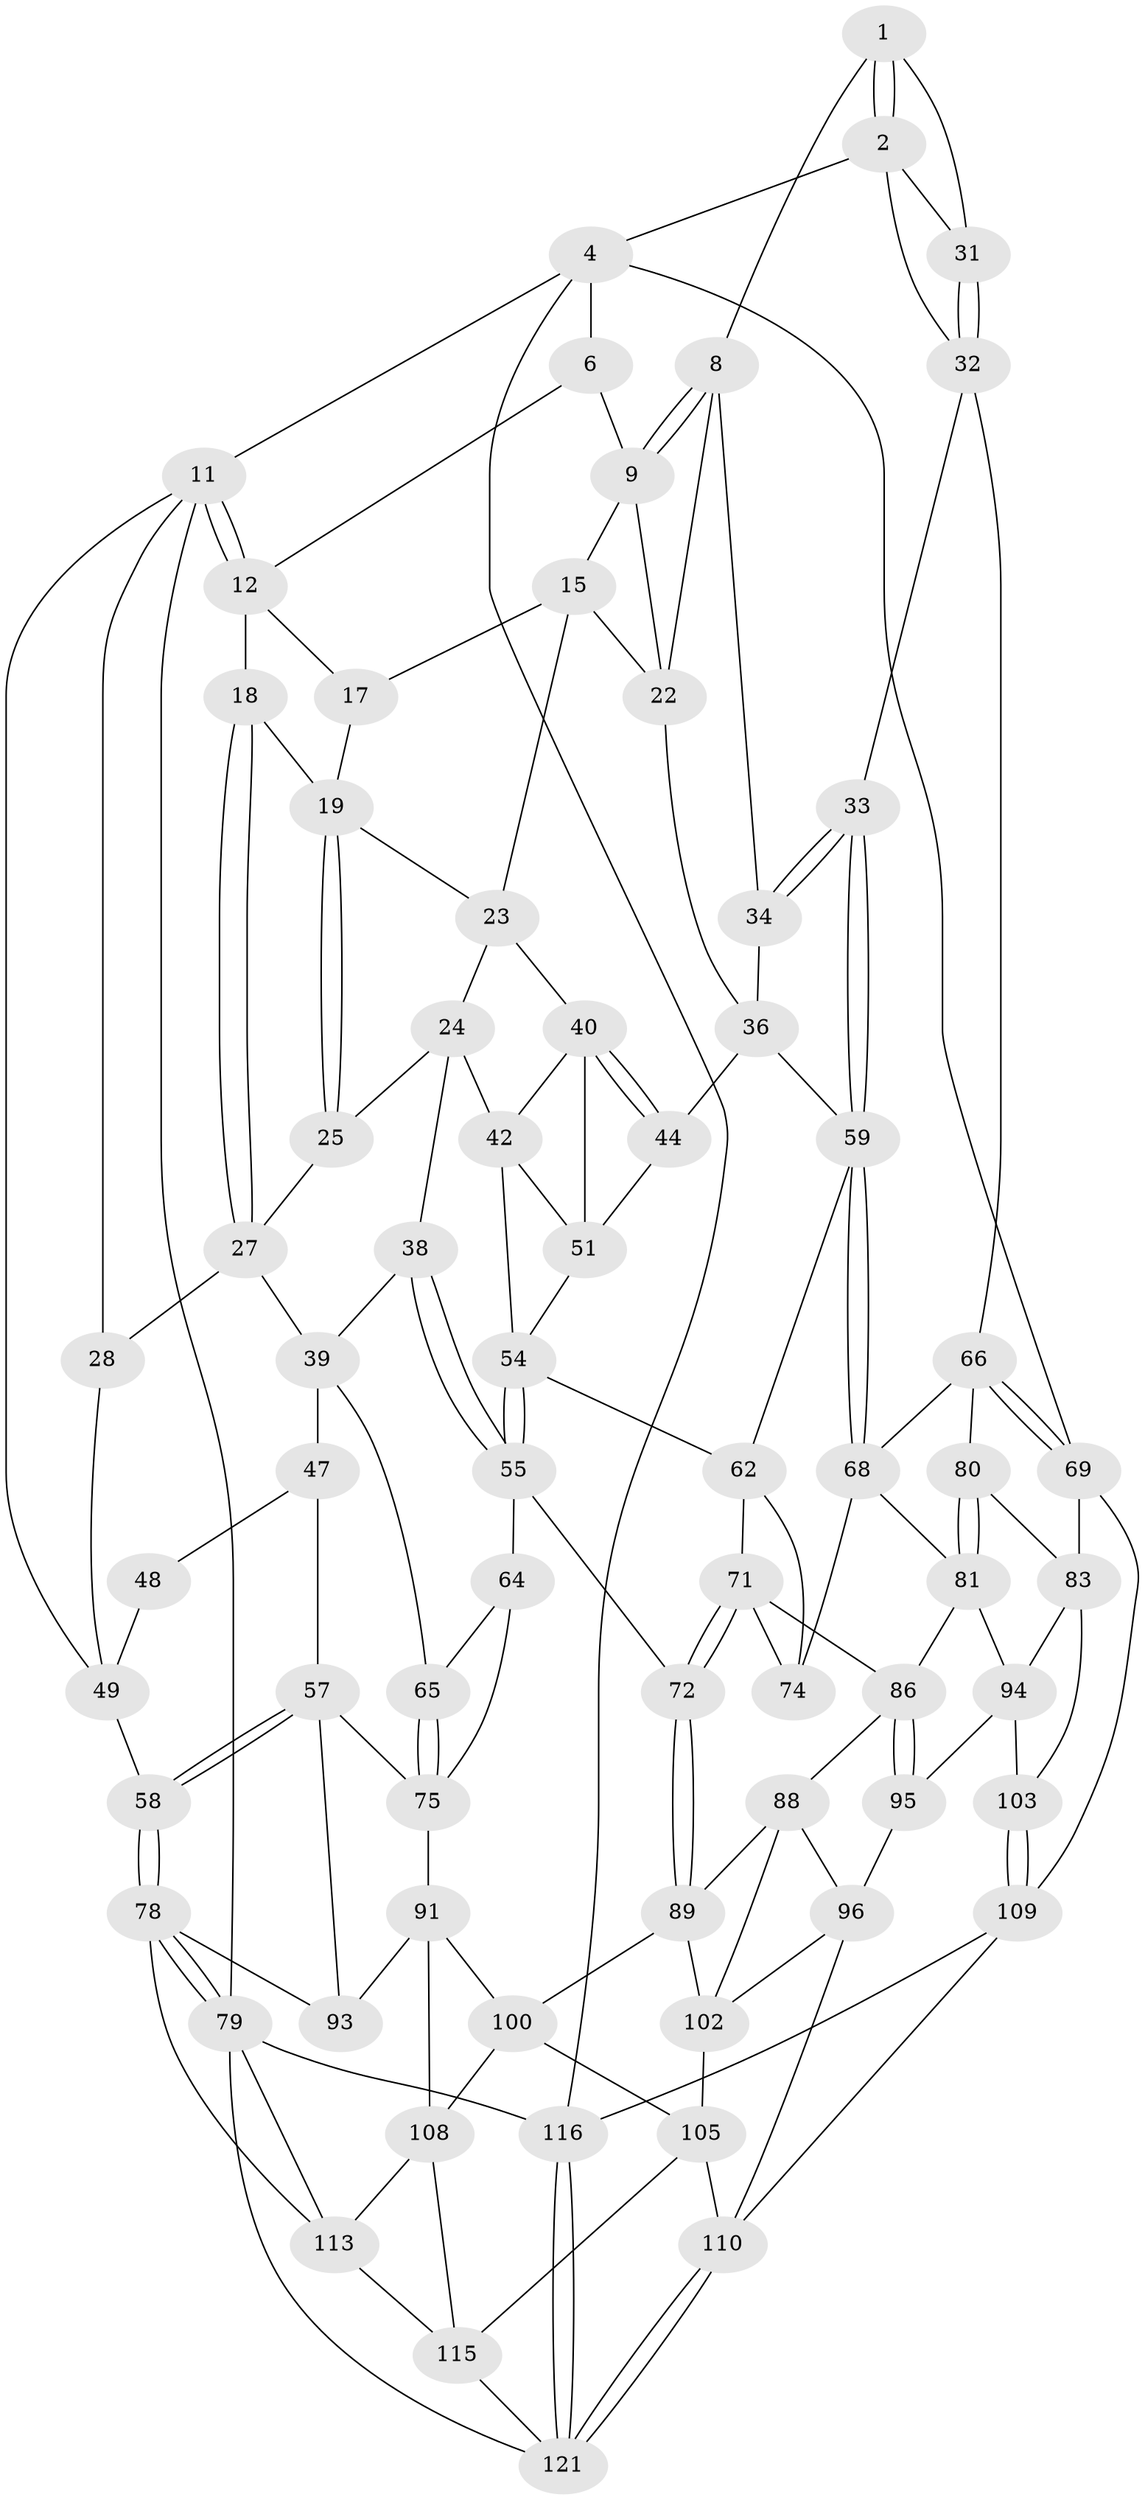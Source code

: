 // Generated by graph-tools (version 1.1) at 2025/52/02/27/25 19:52:43]
// undirected, 71 vertices, 156 edges
graph export_dot {
graph [start="1"]
  node [color=gray90,style=filled];
  1 [pos="+0.7318787221188896+0",super="+7"];
  2 [pos="+0.9462548705231981+0.1510861245067122",super="+3"];
  4 [pos="+1+0.14981929866991556",super="+5"];
  6 [pos="+0.658071895643935+0",super="+10"];
  8 [pos="+0.7590364434094402+0.1731101194357598",super="+21"];
  9 [pos="+0.6249239610634364+0.052858767483982196",super="+14"];
  11 [pos="+0+0",super="+29"];
  12 [pos="+0+0",super="+13"];
  15 [pos="+0.5598443891080019+0.19649413446388442",super="+16"];
  17 [pos="+0.43846436792759924+0"];
  18 [pos="+0.1724322700398775+0.09795777658257411"];
  19 [pos="+0.3168951511298946+0.13021126235874209",super="+20"];
  22 [pos="+0.7033010021993148+0.20743561712384087",super="+35"];
  23 [pos="+0.40362392425126015+0.17181381569560567",super="+26"];
  24 [pos="+0.3385689517645573+0.2399911548618557",super="+37"];
  25 [pos="+0.2889963223722654+0.23003620151731946"];
  27 [pos="+0.17029520003940027+0.2074388637953974",super="+30"];
  28 [pos="+0.1434344942911905+0.22665600459645194"];
  31 [pos="+0.8070934098284087+0.16704147688101736"];
  32 [pos="+0.8056352908342082+0.33883116076358044",super="+45"];
  33 [pos="+0.7562865218290846+0.35001643257073684"];
  34 [pos="+0.7220682821752402+0.3168674093647385"];
  36 [pos="+0.633648088845902+0.3200292666748545",super="+43"];
  38 [pos="+0.3174972638941186+0.3382898939481432"];
  39 [pos="+0.24970825716813108+0.3400899687734881",super="+46"];
  40 [pos="+0.49306551662001463+0.22774229614768066",super="+41"];
  42 [pos="+0.37266521390589535+0.29879026015295923",super="+53"];
  44 [pos="+0.5434670778049333+0.33593290926184655"];
  47 [pos="+0.1778415901777571+0.3990821396632989",super="+56"];
  48 [pos="+0.11805184475599538+0.30435242112583544"];
  49 [pos="+0.11341488191707963+0.25258856048057543",super="+50"];
  51 [pos="+0.537037847353353+0.34848398902457295",super="+52"];
  54 [pos="+0.4336838528910223+0.4564944868241277",super="+61"];
  55 [pos="+0.42133652228809193+0.4762691040354612",super="+63"];
  57 [pos="+0+0.4627562848873638",super="+76"];
  58 [pos="+0+0.46378177917494084"];
  59 [pos="+0.7273829817580765+0.41739591507958124",super="+60"];
  62 [pos="+0.6048376116276608+0.42842857100839266",super="+70"];
  64 [pos="+0.33612366785198067+0.5026274387284406"];
  65 [pos="+0.21997560365712332+0.4311676207025718"];
  66 [pos="+0.8760319699483616+0.4485342477909189",super="+67"];
  68 [pos="+0.7355576506758651+0.45350438979476193",super="+73"];
  69 [pos="+1+0.573437790751377",super="+82"];
  71 [pos="+0.5676935440115225+0.49033722204601776",super="+77"];
  72 [pos="+0.4129275171622643+0.5208148296346444"];
  74 [pos="+0.6470367214190379+0.4951860228155485"];
  75 [pos="+0.1549945704216818+0.5361076124646617",super="+90"];
  78 [pos="+0+0.8329945635262029",super="+101"];
  79 [pos="+0+1",super="+119"];
  80 [pos="+0.8167515985557717+0.6020393294873813"];
  81 [pos="+0.7141562988582618+0.5044021050516031",super="+85"];
  83 [pos="+0.8372405094243325+0.6296119428199171",super="+84"];
  86 [pos="+0.6734110699769508+0.5783007400588724",super="+87"];
  88 [pos="+0.5913701132271403+0.5709318196182287",super="+97"];
  89 [pos="+0.4159523785748255+0.5333167078315357",super="+99"];
  91 [pos="+0.22142825664849744+0.6588390028894355",super="+92"];
  93 [pos="+0.07732102515263624+0.751297955633401"];
  94 [pos="+0.7433197512070057+0.6139680448460915",super="+98"];
  95 [pos="+0.6310150713488121+0.6892849427845182"];
  96 [pos="+0.600034637447991+0.6679456280184416",super="+107"];
  100 [pos="+0.2844588457461224+0.6506019593604687",super="+106"];
  102 [pos="+0.41476405963086244+0.5904305232942617",super="+104"];
  103 [pos="+0.679966299954219+0.8204483382961504"];
  105 [pos="+0.3637359837731956+0.7507079166658518",super="+114"];
  108 [pos="+0.2806802328237701+0.7556128554234993",super="+112"];
  109 [pos="+0.6793946060914605+0.8424666265064437",super="+117"];
  110 [pos="+0.6103292184650387+0.8992633270364854",super="+111"];
  113 [pos="+0.21393677030375827+0.8397700454856405",super="+118"];
  115 [pos="+0.32922706188349676+0.8925502428052114",super="+120"];
  116 [pos="+1+1"];
  121 [pos="+0.5299428419281264+1",super="+122"];
  1 -- 2;
  1 -- 2;
  1 -- 8;
  1 -- 31;
  2 -- 31;
  2 -- 32;
  2 -- 4;
  4 -- 69;
  4 -- 116;
  4 -- 11;
  4 -- 6;
  6 -- 9;
  6 -- 12;
  8 -- 9;
  8 -- 9;
  8 -- 34;
  8 -- 22;
  9 -- 22;
  9 -- 15;
  11 -- 12;
  11 -- 12;
  11 -- 79;
  11 -- 49;
  11 -- 28;
  12 -- 18;
  12 -- 17;
  15 -- 17;
  15 -- 22;
  15 -- 23;
  17 -- 19;
  18 -- 19;
  18 -- 27;
  18 -- 27;
  19 -- 25;
  19 -- 25;
  19 -- 23;
  22 -- 36;
  23 -- 24;
  23 -- 40;
  24 -- 25;
  24 -- 42;
  24 -- 38;
  25 -- 27;
  27 -- 28;
  27 -- 39;
  28 -- 49;
  31 -- 32;
  31 -- 32;
  32 -- 33;
  32 -- 66;
  33 -- 34;
  33 -- 34;
  33 -- 59;
  33 -- 59;
  34 -- 36;
  36 -- 44;
  36 -- 59;
  38 -- 39;
  38 -- 55;
  38 -- 55;
  39 -- 65;
  39 -- 47;
  40 -- 44;
  40 -- 44;
  40 -- 42;
  40 -- 51;
  42 -- 51;
  42 -- 54;
  44 -- 51;
  47 -- 48 [weight=2];
  47 -- 57;
  48 -- 49;
  49 -- 58;
  51 -- 54;
  54 -- 55;
  54 -- 55;
  54 -- 62;
  55 -- 64;
  55 -- 72;
  57 -- 58;
  57 -- 58;
  57 -- 75;
  57 -- 93;
  58 -- 78;
  58 -- 78;
  59 -- 68;
  59 -- 68;
  59 -- 62;
  62 -- 74;
  62 -- 71;
  64 -- 65;
  64 -- 75;
  65 -- 75;
  65 -- 75;
  66 -- 69;
  66 -- 69;
  66 -- 80;
  66 -- 68;
  68 -- 81;
  68 -- 74;
  69 -- 109;
  69 -- 83;
  71 -- 72;
  71 -- 72;
  71 -- 74;
  71 -- 86;
  72 -- 89;
  72 -- 89;
  75 -- 91;
  78 -- 79;
  78 -- 79;
  78 -- 113;
  78 -- 93;
  79 -- 116;
  79 -- 113;
  79 -- 121;
  80 -- 81;
  80 -- 81;
  80 -- 83;
  81 -- 94;
  81 -- 86;
  83 -- 103;
  83 -- 94;
  86 -- 95;
  86 -- 95;
  86 -- 88;
  88 -- 89;
  88 -- 96;
  88 -- 102;
  89 -- 100;
  89 -- 102;
  91 -- 100;
  91 -- 108;
  91 -- 93;
  94 -- 103;
  94 -- 95;
  95 -- 96;
  96 -- 110;
  96 -- 102;
  100 -- 108;
  100 -- 105;
  102 -- 105;
  103 -- 109;
  103 -- 109;
  105 -- 115;
  105 -- 110;
  108 -- 113;
  108 -- 115;
  109 -- 110;
  109 -- 116;
  110 -- 121;
  110 -- 121;
  113 -- 115;
  115 -- 121;
  116 -- 121;
  116 -- 121;
}
